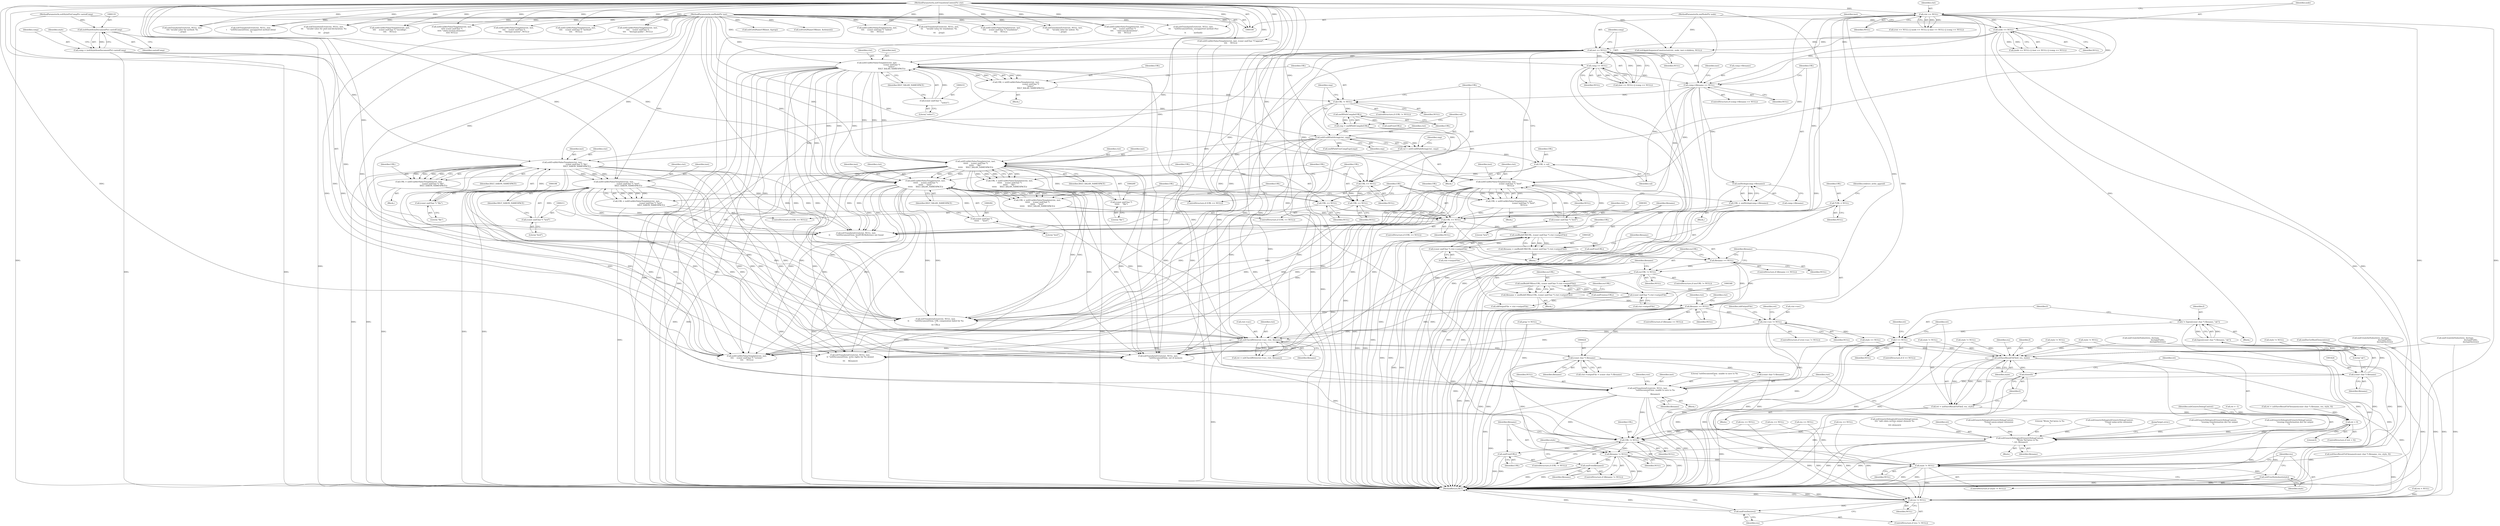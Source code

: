 digraph "0_Chrome_96dbafe288dbe2f0cc45fa3c39daf6d0c37acbab_38@API" {
"1001420" [label="(Call,f = fopen((const char *) filename, \"ab\"))"];
"1001422" [label="(Call,fopen((const char *) filename, \"ab\"))"];
"1001423" [label="(Call,(const char *) filename)"];
"1000423" [label="(Call,(const char *) filename)"];
"1000355" [label="(Call,filename == NULL)"];
"1000333" [label="(Call,filename == NULL)"];
"1000323" [label="(Call,filename = xmlBuildURI(URL, (const xmlChar *) ctxt->outputFile))"];
"1000325" [label="(Call,xmlBuildURI(URL, (const xmlChar *) ctxt->outputFile))"];
"1000313" [label="(Call,URL == NULL)"];
"1000295" [label="(Call,URL = xsltEvalAttrValueTemplate(ctxt, inst,\n                                                 (const xmlChar *) \"href\",\n                                                 NULL))"];
"1000297" [label="(Call,xsltEvalAttrValueTemplate(ctxt, inst,\n                                                 (const xmlChar *) \"href\",\n                                                 NULL))"];
"1000158" [label="(Call,ctxt == NULL)"];
"1000110" [label="(MethodParameterIn,xsltTransformContextPtr ctxt)"];
"1000166" [label="(Call,inst == NULL)"];
"1000112" [label="(MethodParameterIn,xmlNodePtr inst)"];
"1000162" [label="(Call,node == NULL)"];
"1000111" [label="(MethodParameterIn,xmlNodePtr node)"];
"1000300" [label="(Call,(const xmlChar *) \"href\")"];
"1000174" [label="(Call,comp->filename == NULL)"];
"1000169" [label="(Call,comp == NULL)"];
"1000116" [label="(Call,comp = (xsltStyleItemDocumentPtr) castedComp)"];
"1000118" [label="(Call,(xsltStyleItemDocumentPtr) castedComp)"];
"1000113" [label="(MethodParameterIn,xsltStylePreCompPtr castedComp)"];
"1000205" [label="(Call,URL = xsltEvalAttrValueTemplate(ctxt, inst,\n                                                 (const xmlChar *) \"href\",\n                                                 XSLT_SAXON_NAMESPACE))"];
"1000207" [label="(Call,xsltEvalAttrValueTemplate(ctxt, inst,\n                                                 (const xmlChar *) \"href\",\n                                                 XSLT_SAXON_NAMESPACE))"];
"1000194" [label="(Call,xsltEvalAttrValueTemplate(ctxt, inst,\n                                                 (const xmlChar *) \"file\",\n                                                 XSLT_SAXON_NAMESPACE))"];
"1000197" [label="(Call,(const xmlChar *) \"file\")"];
"1000210" [label="(Call,(const xmlChar *) \"href\")"];
"1000306" [label="(Call,URL = xmlStrdup(comp->filename))"];
"1000308" [label="(Call,xmlStrdup(comp->filename))"];
"1000202" [label="(Call,URL == NULL)"];
"1000192" [label="(Call,URL = xsltEvalAttrValueTemplate(ctxt, inst,\n                                                 (const xmlChar *) \"file\",\n                                                 XSLT_SAXON_NAMESPACE))"];
"1000273" [label="(Call,URL == NULL)"];
"1000263" [label="(Call,URL = xsltEvalAttrValueTemplate(ctxt, inst,\n\t\t\t\t\t\t     (const xmlChar *)\n\t\t\t\t\t\t     \"file\",\n\t\t\t\t\t\t     XSLT_XALAN_NAMESPACE))"];
"1000265" [label="(Call,xsltEvalAttrValueTemplate(ctxt, inst,\n\t\t\t\t\t\t     (const xmlChar *)\n\t\t\t\t\t\t     \"file\",\n\t\t\t\t\t\t     XSLT_XALAN_NAMESPACE))"];
"1000229" [label="(Call,xsltEvalAttrValueTemplate(ctxt, inst,\n                                                 (const xmlChar *)\n                                                 \"select\",\n                                                 XSLT_XALAN_NAMESPACE))"];
"1000232" [label="(Call,(const xmlChar *)\n                                                 \"select\")"];
"1000249" [label="(Call,xsltEvalXPathString(ctxt, cmp))"];
"1000243" [label="(Call,cmp = xmlXPathCompile(URL))"];
"1000245" [label="(Call,xmlXPathCompile(URL))"];
"1000237" [label="(Call,URL != NULL)"];
"1000227" [label="(Call,URL = xsltEvalAttrValueTemplate(ctxt, inst,\n                                                 (const xmlChar *)\n                                                 \"select\",\n                                                 XSLT_XALAN_NAMESPACE))"];
"1000268" [label="(Call,(const xmlChar *)\n\t\t\t\t\t\t     \"file\")"];
"1000260" [label="(Call,URL == NULL)"];
"1000256" [label="(Call,URL = val)"];
"1000247" [label="(Call,val = xsltEvalXPathString(ctxt, cmp))"];
"1000276" [label="(Call,URL = xsltEvalAttrValueTemplate(ctxt, inst,\n\t\t\t\t\t\t     (const xmlChar *)\n\t\t\t\t\t\t     \"href\",\n\t\t\t\t\t\t     XSLT_XALAN_NAMESPACE))"];
"1000278" [label="(Call,xsltEvalAttrValueTemplate(ctxt, inst,\n\t\t\t\t\t\t     (const xmlChar *)\n\t\t\t\t\t\t     \"href\",\n\t\t\t\t\t\t     XSLT_XALAN_NAMESPACE))"];
"1000281" [label="(Call,(const xmlChar *)\n\t\t\t\t\t\t     \"href\")"];
"1000144" [label="(Call,*URL = NULL)"];
"1000327" [label="(Call,(const xmlChar *) ctxt->outputFile)"];
"1000343" [label="(Call,filename = xmlBuildURI(escURL, (const xmlChar *) ctxt->outputFile))"];
"1000345" [label="(Call,xmlBuildURI(escURL, (const xmlChar *) ctxt->outputFile))"];
"1000339" [label="(Call,escURL != NULL)"];
"1000347" [label="(Call,(const xmlChar *) ctxt->outputFile)"];
"1000377" [label="(Call,xsltCheckWrite(ctxt->sec, ctxt, filename))"];
"1000369" [label="(Call,ctxt->sec != NULL)"];
"1001428" [label="(Call,f == NULL)"];
"1001440" [label="(Call,xsltSaveResultToFile(f, res, style))"];
"1001438" [label="(Call,ret = xsltSaveResultToFile(f, res, style))"];
"1001458" [label="(Call,ret < 0)"];
"1001475" [label="(Call,xsltGenericDebug(xsltGenericDebugContext,\n                         \"Wrote %d bytes to %s\n\", ret, filename))"];
"1001508" [label="(Call,filename != NULL)"];
"1001511" [label="(Call,xmlFree(filename))"];
"1001514" [label="(Call,style != NULL)"];
"1001517" [label="(Call,xsltFreeStylesheet(style))"];
"1001520" [label="(Call,res != NULL)"];
"1001523" [label="(Call,xmlFreeDoc(res))"];
"1001444" [label="(Call,fclose(f))"];
"1001462" [label="(Call,xsltTransformError(ctxt, NULL, inst,\n                         \"xsltDocumentElem: unable to save to %s\n\",\n                         filename))"];
"1001502" [label="(Call,URL != NULL)"];
"1001505" [label="(Call,xmlFree(URL))"];
"1001510" [label="(Identifier,NULL)"];
"1000305" [label="(Block,)"];
"1000342" [label="(Block,)"];
"1001101" [label="(Call,xsltGenericDebug(xsltGenericDebugContext,\n                     \"reusing transformation dict for output\n\"))"];
"1000333" [label="(Call,filename == NULL)"];
"1000111" [label="(MethodParameterIn,xmlNodePtr node)"];
"1000230" [label="(Identifier,ctxt)"];
"1001051" [label="(Call,res == NULL)"];
"1000235" [label="(Identifier,XSLT_XALAN_NAMESPACE)"];
"1000114" [label="(Block,)"];
"1001423" [label="(Call,(const char *) filename)"];
"1000236" [label="(ControlStructure,if (URL != NULL))"];
"1000295" [label="(Call,URL = xsltEvalAttrValueTemplate(ctxt, inst,\n                                                 (const xmlChar *) \"href\",\n                                                 NULL))"];
"1000594" [label="(Call,xsltTransformError(ctxt, NULL, inst,\n\t\t\t\t \"invalid value for method: %s\n\", prop))"];
"1000308" [label="(Call,xmlStrdup(comp->filename))"];
"1001515" [label="(Identifier,style)"];
"1000247" [label="(Call,val = xsltEvalXPathString(ctxt, cmp))"];
"1000360" [label="(Identifier,ctxt)"];
"1000116" [label="(Call,comp = (xsltStyleItemDocumentPtr) castedComp)"];
"1000375" [label="(Call,ret = xsltCheckWrite(ctxt->sec, ctxt, filename))"];
"1000326" [label="(Identifier,URL)"];
"1000400" [label="(Identifier,oldOutputFile)"];
"1000171" [label="(Identifier,NULL)"];
"1000154" [label="(Identifier,redirect_write_append)"];
"1000376" [label="(Identifier,ret)"];
"1001459" [label="(Identifier,ret)"];
"1001035" [label="(Call,xsltTransformError(ctxt, NULL, inst,\n\t     \"xsltDocumentElem: unsupported method xhtml\n\"))"];
"1000354" [label="(ControlStructure,if (filename == NULL))"];
"1000234" [label="(Literal,\"select\")"];
"1001476" [label="(Identifier,xsltGenericDebugContext)"];
"1000240" [label="(Block,)"];
"1001442" [label="(Identifier,res)"];
"1001437" [label="(Block,)"];
"1000834" [label="(Call,xsltTransformError(ctxt, NULL, inst,\n\t\t\t     \"invalid value for omit-xml-declaration: %s\n\",\n\t\t\t     prop))"];
"1000265" [label="(Call,xsltEvalAttrValueTemplate(ctxt, inst,\n\t\t\t\t\t\t     (const xmlChar *)\n\t\t\t\t\t\t     \"file\",\n\t\t\t\t\t\t     XSLT_XALAN_NAMESPACE))"];
"1001470" [label="(Identifier,ctxt)"];
"1000318" [label="(Identifier,ctxt)"];
"1001508" [label="(Call,filename != NULL)"];
"1000203" [label="(Identifier,URL)"];
"1000471" [label="(Call,xsltEvalAttrValueTemplate(ctxt, inst,\n\t\t\t\t     (const xmlChar *) \"encoding\",\n\t\t\t\t     NULL))"];
"1000268" [label="(Call,(const xmlChar *)\n\t\t\t\t\t\t     \"file\")"];
"1000232" [label="(Call,(const xmlChar *)\n                                                 \"select\")"];
"1000250" [label="(Identifier,ctxt)"];
"1001430" [label="(Identifier,NULL)"];
"1001513" [label="(ControlStructure,if (style != NULL))"];
"1001428" [label="(Call,f == NULL)"];
"1000193" [label="(Identifier,URL)"];
"1000281" [label="(Call,(const xmlChar *)\n\t\t\t\t\t\t     \"href\")"];
"1000145" [label="(Identifier,URL)"];
"1000277" [label="(Identifier,URL)"];
"1000266" [label="(Identifier,ctxt)"];
"1000228" [label="(Identifier,URL)"];
"1000852" [label="(Call,xsltEvalAttrValueTemplate(ctxt, inst,\n\t\t\t\t\t (const xmlChar *)\n\t\t\t\t\t \"cdata-section-elements\",\n\t\t\t\t\t NULL))"];
"1000359" [label="(Call,xsltTransformError(ctxt, NULL, inst,\n\t\t         \"xsltDocumentElem: URL computation failed for %s\n\",\n\t\t\t URL))"];
"1000258" [label="(Identifier,val)"];
"1000623" [label="(Call,xsltEvalAttrValueTemplate(ctxt, inst,\n\t\t\t\t     (const xmlChar *)\n\t\t\t\t     \"doctype-system\", NULL))"];
"1000378" [label="(Call,ctxt->sec)"];
"1001511" [label="(Call,xmlFree(filename))"];
"1001467" [label="(Identifier,filename)"];
"1000727" [label="(Call,style != NULL)"];
"1001418" [label="(Block,)"];
"1000344" [label="(Identifier,filename)"];
"1000345" [label="(Call,xmlBuildURI(escURL, (const xmlChar *) ctxt->outputFile))"];
"1000118" [label="(Call,(xsltStyleItemDocumentPtr) castedComp)"];
"1000199" [label="(Literal,\"file\")"];
"1001439" [label="(Identifier,ret)"];
"1000357" [label="(Identifier,NULL)"];
"1000113" [label="(MethodParameterIn,xsltStylePreCompPtr castedComp)"];
"1000329" [label="(Call,ctxt->outputFile)"];
"1001520" [label="(Call,res != NULL)"];
"1000135" [label="(Call,res = NULL)"];
"1000229" [label="(Call,xsltEvalAttrValueTemplate(ctxt, inst,\n                                                 (const xmlChar *)\n                                                 \"select\",\n                                                 XSLT_XALAN_NAMESPACE))"];
"1000272" [label="(ControlStructure,if (URL == NULL))"];
"1001441" [label="(Identifier,f)"];
"1000110" [label="(MethodParameterIn,xsltTransformContextPtr ctxt)"];
"1000208" [label="(Identifier,ctxt)"];
"1001450" [label="(Call,xsltSaveResultToFilename((const char *) filename, res, style, 0))"];
"1000278" [label="(Call,xsltEvalAttrValueTemplate(ctxt, inst,\n\t\t\t\t\t\t     (const xmlChar *)\n\t\t\t\t\t\t     \"href\",\n\t\t\t\t\t\t     XSLT_XALAN_NAMESPACE))"];
"1000335" [label="(Identifier,NULL)"];
"1000262" [label="(Identifier,NULL)"];
"1001519" [label="(ControlStructure,if (res != NULL))"];
"1000183" [label="(Identifier,inst)"];
"1000112" [label="(MethodParameterIn,xmlNodePtr inst)"];
"1001344" [label="(Call,xmlCreateIntSubset(res, doctype,\n                                               doctypePublic,\n                                               doctypeSystem))"];
"1000249" [label="(Call,xsltEvalXPathString(ctxt, cmp))"];
"1000303" [label="(Identifier,NULL)"];
"1000299" [label="(Identifier,inst)"];
"1000271" [label="(Identifier,XSLT_XALAN_NAMESPACE)"];
"1001448" [label="(Call,ret = xsltSaveResultToFilename((const char *) filename, res, style, 0))"];
"1000192" [label="(Call,URL = xsltEvalAttrValueTemplate(ctxt, inst,\n                                                 (const xmlChar *) \"file\",\n                                                 XSLT_SAXON_NAMESPACE))"];
"1000314" [label="(Identifier,URL)"];
"1000388" [label="(Call,xsltTransformError(ctxt, NULL, inst,\n\t\t \"xsltDocumentElem: write rights for %s denied\n\",\n\t\t\t     filename))"];
"1000165" [label="(Call,(inst == NULL) || (comp == NULL))"];
"1000500" [label="(Call,xsltEvalAttrValueTemplate(ctxt, inst,\n\t\t\t\t     (const xmlChar *) \"method\",\n\t\t\t\t     NULL))"];
"1001422" [label="(Call,fopen((const char *) filename, \"ab\"))"];
"1000166" [label="(Call,inst == NULL)"];
"1000347" [label="(Call,(const xmlChar *) ctxt->outputFile)"];
"1000317" [label="(Call,xsltTransformError(ctxt, NULL, inst,\n\t\t         \"xsltDocumentElem: href/URI-Reference not found\n\"))"];
"1001524" [label="(Identifier,res)"];
"1001440" [label="(Call,xsltSaveResultToFile(f, res, style))"];
"1000930" [label="(Call,xsltGenericDebug(xsltGenericDebugContext,\n\t\t\t\t \"add cdata section output element %s\n\",\n\t\t\t\t element))"];
"1001509" [label="(Identifier,filename)"];
"1000315" [label="(Identifier,NULL)"];
"1001478" [label="(Identifier,ret)"];
"1000173" [label="(ControlStructure,if (comp->filename == NULL))"];
"1000324" [label="(Identifier,filename)"];
"1000280" [label="(Identifier,inst)"];
"1000296" [label="(Identifier,URL)"];
"1000270" [label="(Literal,\"file\")"];
"1000343" [label="(Call,filename = xmlBuildURI(escURL, (const xmlChar *) ctxt->outputFile))"];
"1000332" [label="(ControlStructure,if (filename == NULL))"];
"1001501" [label="(ControlStructure,if (URL != NULL))"];
"1000338" [label="(ControlStructure,if (escURL != NULL))"];
"1000158" [label="(Call,ctxt == NULL)"];
"1000425" [label="(Identifier,filename)"];
"1000264" [label="(Identifier,URL)"];
"1000273" [label="(Call,URL == NULL)"];
"1000161" [label="(Call,(node == NULL) || (inst == NULL) || (comp == NULL))"];
"1000346" [label="(Identifier,escURL)"];
"1000231" [label="(Identifier,inst)"];
"1000368" [label="(ControlStructure,if (ctxt->sec != NULL))"];
"1001458" [label="(Call,ret < 0)"];
"1000381" [label="(Identifier,ctxt)"];
"1001505" [label="(Call,xmlFree(URL))"];
"1000652" [label="(Call,xsltEvalAttrValueTemplate(ctxt, inst,\n\t\t\t\t     (const xmlChar *)\n\t\t\t\t     \"doctype-public\", NULL))"];
"1000309" [label="(Call,comp->filename)"];
"1000323" [label="(Call,filename = xmlBuildURI(URL, (const xmlChar *) ctxt->outputFile))"];
"1000194" [label="(Call,xsltEvalAttrValueTemplate(ctxt, inst,\n                                                 (const xmlChar *) \"file\",\n                                                 XSLT_SAXON_NAMESPACE))"];
"1001451" [label="(Call,(const char *) filename)"];
"1000205" [label="(Call,URL = xsltEvalAttrValueTemplate(ctxt, inst,\n                                                 (const xmlChar *) \"href\",\n                                                 XSLT_SAXON_NAMESPACE))"];
"1000206" [label="(Identifier,URL)"];
"1000353" [label="(Identifier,escURL)"];
"1000284" [label="(Identifier,XSLT_XALAN_NAMESPACE)"];
"1000174" [label="(Call,comp->filename == NULL)"];
"1000175" [label="(Call,comp->filename)"];
"1000196" [label="(Identifier,inst)"];
"1000202" [label="(Call,URL == NULL)"];
"1001506" [label="(Identifier,URL)"];
"1001475" [label="(Call,xsltGenericDebug(xsltGenericDebugContext,\n                         \"Wrote %d bytes to %s\n\", ret, filename))"];
"1000784" [label="(Call,style != NULL)"];
"1000370" [label="(Call,ctxt->sec)"];
"1000340" [label="(Identifier,escURL)"];
"1000168" [label="(Identifier,NULL)"];
"1001172" [label="(Call,xsltApplySequenceConstructor(ctxt, node, inst->children, NULL))"];
"1001368" [label="(Call,xmlCreateIntSubset(res, doctype,\n                                                    doctypePublic,\n                                                    doctypeSystem))"];
"1000188" [label="(Block,)"];
"1000259" [label="(ControlStructure,if (URL == NULL))"];
"1000159" [label="(Identifier,ctxt)"];
"1000419" [label="(Call,ctxt->outputFile = (const char *) filename)"];
"1001432" [label="(Call,ret = -1)"];
"1000189" [label="(Call,xsltGenericDebug(xsltGenericDebugContext,\n                             \"Found saxon:output extension\n\"))"];
"1000302" [label="(Literal,\"href\")"];
"1000162" [label="(Call,node == NULL)"];
"1001518" [label="(Identifier,style)"];
"1000283" [label="(Literal,\"href\")"];
"1000297" [label="(Call,xsltEvalAttrValueTemplate(ctxt, inst,\n                                                 (const xmlChar *) \"href\",\n                                                 NULL))"];
"1001462" [label="(Call,xsltTransformError(ctxt, NULL, inst,\n                         \"xsltDocumentElem: unable to save to %s\n\",\n                         filename))"];
"1000841" [label="(Call,style != NULL)"];
"1000294" [label="(Block,)"];
"1000267" [label="(Identifier,inst)"];
"1001477" [label="(Literal,\"Wrote %d bytes to %s\n\")"];
"1000245" [label="(Call,xmlXPathCompile(URL))"];
"1000254" [label="(Call,xmlFree(URL))"];
"1001383" [label="(Call,prop != NULL)"];
"1000738" [label="(Call,xsltEvalAttrValueTemplate(ctxt, inst,\n\t\t\t\t     (const xmlChar *) \"indent\",\n\t\t\t\t     NULL))"];
"1000276" [label="(Call,URL = xsltEvalAttrValueTemplate(ctxt, inst,\n\t\t\t\t\t\t     (const xmlChar *)\n\t\t\t\t\t\t     \"href\",\n\t\t\t\t\t\t     XSLT_XALAN_NAMESPACE))"];
"1000237" [label="(Call,URL != NULL)"];
"1000545" [label="(Call,xsltGetQNameURI(inst, &prop))"];
"1001504" [label="(Identifier,NULL)"];
"1000279" [label="(Identifier,ctxt)"];
"1000146" [label="(Identifier,NULL)"];
"1000327" [label="(Call,(const xmlChar *) ctxt->outputFile)"];
"1001106" [label="(Call,xsltTransformError(ctxt, NULL, inst,\n\t\t\t     \"xsltDocumentElem: unsupported method (%s)\n\",\n\t\t             method))"];
"1001443" [label="(Identifier,style)"];
"1000169" [label="(Call,comp == NULL)"];
"1001523" [label="(Call,xmlFreeDoc(res))"];
"1000341" [label="(Identifier,NULL)"];
"1000207" [label="(Call,xsltEvalAttrValueTemplate(ctxt, inst,\n                                                 (const xmlChar *) \"href\",\n                                                 XSLT_SAXON_NAMESPACE))"];
"1001086" [label="(Call,res == NULL)"];
"1000210" [label="(Call,(const xmlChar *) \"href\")"];
"1000120" [label="(Identifier,castedComp)"];
"1001465" [label="(Identifier,inst)"];
"1000256" [label="(Call,URL = val)"];
"1001525" [label="(MethodReturn,RET)"];
"1000377" [label="(Call,xsltCheckWrite(ctxt->sec, ctxt, filename))"];
"1000160" [label="(Identifier,NULL)"];
"1000325" [label="(Call,xmlBuildURI(URL, (const xmlChar *) ctxt->outputFile))"];
"1000157" [label="(Call,(ctxt == NULL) || (node == NULL) || (inst == NULL) || (comp == NULL))"];
"1000224" [label="(Call,xsltGenericDebug(xsltGenericDebugContext,\n                             \"Found xalan:write extension\n\"))"];
"1001516" [label="(Identifier,NULL)"];
"1000246" [label="(Identifier,URL)"];
"1000239" [label="(Identifier,NULL)"];
"1000275" [label="(Identifier,NULL)"];
"1000382" [label="(Identifier,filename)"];
"1000195" [label="(Identifier,ctxt)"];
"1000238" [label="(Identifier,URL)"];
"1001438" [label="(Call,ret = xsltSaveResultToFile(f, res, style))"];
"1000936" [label="(Call,xsltGetQNameURI(inst, &element))"];
"1001507" [label="(ControlStructure,if (filename != NULL))"];
"1000356" [label="(Identifier,filename)"];
"1001480" [label="(JumpTarget,error:)"];
"1001457" [label="(ControlStructure,if (ret < 0))"];
"1000227" [label="(Call,URL = xsltEvalAttrValueTemplate(ctxt, inst,\n                                                 (const xmlChar *)\n                                                 \"select\",\n                                                 XSLT_XALAN_NAMESPACE))"];
"1000167" [label="(Identifier,inst)"];
"1001461" [label="(Block,)"];
"1000178" [label="(Identifier,NULL)"];
"1000243" [label="(Call,cmp = xmlXPathCompile(URL))"];
"1000253" [label="(Identifier,cmp)"];
"1001315" [label="(Call,xmlCreateIntSubset(res, doctype,\n                                                        doctypePublic,\n                                                        doctypeSystem))"];
"1000209" [label="(Identifier,inst)"];
"1000394" [label="(Call,xmlFree(URL))"];
"1001429" [label="(Identifier,f)"];
"1000373" [label="(Identifier,NULL)"];
"1001517" [label="(Call,xsltFreeStylesheet(style))"];
"1000352" [label="(Call,xmlFree(escURL))"];
"1000204" [label="(Identifier,NULL)"];
"1001466" [label="(Literal,\"xsltDocumentElem: unable to save to %s\n\")"];
"1001012" [label="(Call,res == NULL)"];
"1001421" [label="(Identifier,f)"];
"1000349" [label="(Call,ctxt->outputFile)"];
"1000720" [label="(Call,xsltTransformError(ctxt, NULL, inst,\n\t\t\t     \"invalid value for standalone: %s\n\",\n\t\t\t     prop))"];
"1000334" [label="(Identifier,filename)"];
"1001445" [label="(Identifier,f)"];
"1000263" [label="(Call,URL = xsltEvalAttrValueTemplate(ctxt, inst,\n\t\t\t\t\t\t     (const xmlChar *)\n\t\t\t\t\t\t     \"file\",\n\t\t\t\t\t\t     XSLT_XALAN_NAMESPACE))"];
"1000261" [label="(Identifier,URL)"];
"1000257" [label="(Identifier,URL)"];
"1001503" [label="(Identifier,URL)"];
"1001127" [label="(Call,res == NULL)"];
"1001460" [label="(Literal,0)"];
"1000163" [label="(Identifier,node)"];
"1000244" [label="(Identifier,cmp)"];
"1000369" [label="(Call,ctxt->sec != NULL)"];
"1000312" [label="(ControlStructure,if (URL == NULL))"];
"1000117" [label="(Identifier,comp)"];
"1000213" [label="(Identifier,XSLT_SAXON_NAMESPACE)"];
"1001522" [label="(Identifier,NULL)"];
"1000212" [label="(Literal,\"href\")"];
"1001425" [label="(Identifier,filename)"];
"1000313" [label="(Call,URL == NULL)"];
"1000339" [label="(Call,escURL != NULL)"];
"1000298" [label="(Identifier,ctxt)"];
"1000681" [label="(Call,xsltEvalAttrValueTemplate(ctxt, inst,\n\t\t\t\t     (const xmlChar *) \"standalone\",\n\t\t\t\t     NULL))"];
"1000252" [label="(Call,xmlXPathFreeCompExpr(cmp))"];
"1000399" [label="(Call,oldOutputFile = ctxt->outputFile)"];
"1000601" [label="(Call,style != NULL)"];
"1001512" [label="(Identifier,filename)"];
"1001502" [label="(Call,URL != NULL)"];
"1000144" [label="(Call,*URL = NULL)"];
"1000371" [label="(Identifier,ctxt)"];
"1000434" [label="(Call,xsltTransformError(ctxt, NULL, inst,\n                         \"xsltDocumentElem: out of memory\n\"))"];
"1001142" [label="(Call,xsltGenericDebug(xsltGenericDebugContext,\n                     \"reusing transformation dict for output\n\"))"];
"1000201" [label="(ControlStructure,if (URL == NULL))"];
"1000442" [label="(Call,xsltEvalAttrValueTemplate(ctxt, inst,\n\t\t\t\t     (const xmlChar *) \"version\",\n\t\t\t\t     NULL))"];
"1000300" [label="(Call,(const xmlChar *) \"href\")"];
"1000260" [label="(Call,URL == NULL)"];
"1001463" [label="(Identifier,ctxt)"];
"1001474" [label="(Block,)"];
"1000223" [label="(Block,)"];
"1000164" [label="(Identifier,NULL)"];
"1000430" [label="(Call,style == NULL)"];
"1000170" [label="(Identifier,comp)"];
"1000555" [label="(Call,style != NULL)"];
"1000777" [label="(Call,xsltTransformError(ctxt, NULL, inst,\n\t\t\t     \"invalid value for indent: %s\n\", prop))"];
"1001181" [label="(Call,xmlDocGetRootElement(res))"];
"1001521" [label="(Identifier,res)"];
"1000274" [label="(Identifier,URL)"];
"1000795" [label="(Call,xsltEvalAttrValueTemplate(ctxt, inst,\n\t\t\t\t     (const xmlChar *)\n\t\t\t\t     \"omit-xml-declaration\",\n\t\t\t\t     NULL))"];
"1000306" [label="(Call,URL = xmlStrdup(comp->filename))"];
"1001464" [label="(Identifier,NULL)"];
"1001433" [label="(Identifier,ret)"];
"1000355" [label="(Call,filename == NULL)"];
"1000423" [label="(Call,(const char *) filename)"];
"1000307" [label="(Identifier,URL)"];
"1000123" [label="(Identifier,style)"];
"1000200" [label="(Identifier,XSLT_SAXON_NAMESPACE)"];
"1000197" [label="(Call,(const xmlChar *) \"file\")"];
"1000251" [label="(Identifier,cmp)"];
"1001479" [label="(Identifier,filename)"];
"1001427" [label="(ControlStructure,if (f == NULL))"];
"1001426" [label="(Literal,\"ab\")"];
"1000248" [label="(Identifier,val)"];
"1001375" [label="(Call,xsltEvalAttrValueTemplate(ctxt, inst, (const xmlChar *)\"append\",\n\t\t\t\t     NULL))"];
"1001514" [label="(Call,style != NULL)"];
"1001444" [label="(Call,fclose(f))"];
"1001420" [label="(Call,f = fopen((const char *) filename, \"ab\"))"];
"1001420" -> "1001418"  [label="AST: "];
"1001420" -> "1001422"  [label="CFG: "];
"1001421" -> "1001420"  [label="AST: "];
"1001422" -> "1001420"  [label="AST: "];
"1001429" -> "1001420"  [label="CFG: "];
"1001420" -> "1001525"  [label="DDG: "];
"1001422" -> "1001420"  [label="DDG: "];
"1001422" -> "1001420"  [label="DDG: "];
"1001420" -> "1001428"  [label="DDG: "];
"1001422" -> "1001426"  [label="CFG: "];
"1001423" -> "1001422"  [label="AST: "];
"1001426" -> "1001422"  [label="AST: "];
"1001422" -> "1001525"  [label="DDG: "];
"1001423" -> "1001422"  [label="DDG: "];
"1001423" -> "1001425"  [label="CFG: "];
"1001424" -> "1001423"  [label="AST: "];
"1001425" -> "1001423"  [label="AST: "];
"1001426" -> "1001423"  [label="CFG: "];
"1000423" -> "1001423"  [label="DDG: "];
"1001423" -> "1001462"  [label="DDG: "];
"1001423" -> "1001475"  [label="DDG: "];
"1000423" -> "1000419"  [label="AST: "];
"1000423" -> "1000425"  [label="CFG: "];
"1000424" -> "1000423"  [label="AST: "];
"1000425" -> "1000423"  [label="AST: "];
"1000419" -> "1000423"  [label="CFG: "];
"1000423" -> "1001525"  [label="DDG: "];
"1000423" -> "1000419"  [label="DDG: "];
"1000355" -> "1000423"  [label="DDG: "];
"1000377" -> "1000423"  [label="DDG: "];
"1000423" -> "1001451"  [label="DDG: "];
"1000423" -> "1001508"  [label="DDG: "];
"1000355" -> "1000354"  [label="AST: "];
"1000355" -> "1000357"  [label="CFG: "];
"1000356" -> "1000355"  [label="AST: "];
"1000357" -> "1000355"  [label="AST: "];
"1000360" -> "1000355"  [label="CFG: "];
"1000371" -> "1000355"  [label="CFG: "];
"1000355" -> "1001525"  [label="DDG: "];
"1000355" -> "1001525"  [label="DDG: "];
"1000333" -> "1000355"  [label="DDG: "];
"1000333" -> "1000355"  [label="DDG: "];
"1000343" -> "1000355"  [label="DDG: "];
"1000339" -> "1000355"  [label="DDG: "];
"1000355" -> "1000359"  [label="DDG: "];
"1000355" -> "1000369"  [label="DDG: "];
"1000355" -> "1000377"  [label="DDG: "];
"1000333" -> "1000332"  [label="AST: "];
"1000333" -> "1000335"  [label="CFG: "];
"1000334" -> "1000333"  [label="AST: "];
"1000335" -> "1000333"  [label="AST: "];
"1000340" -> "1000333"  [label="CFG: "];
"1000356" -> "1000333"  [label="CFG: "];
"1000323" -> "1000333"  [label="DDG: "];
"1000313" -> "1000333"  [label="DDG: "];
"1000333" -> "1000339"  [label="DDG: "];
"1000323" -> "1000114"  [label="AST: "];
"1000323" -> "1000325"  [label="CFG: "];
"1000324" -> "1000323"  [label="AST: "];
"1000325" -> "1000323"  [label="AST: "];
"1000334" -> "1000323"  [label="CFG: "];
"1000323" -> "1001525"  [label="DDG: "];
"1000325" -> "1000323"  [label="DDG: "];
"1000325" -> "1000323"  [label="DDG: "];
"1000325" -> "1000327"  [label="CFG: "];
"1000326" -> "1000325"  [label="AST: "];
"1000327" -> "1000325"  [label="AST: "];
"1000325" -> "1001525"  [label="DDG: "];
"1000325" -> "1001525"  [label="DDG: "];
"1000313" -> "1000325"  [label="DDG: "];
"1000327" -> "1000325"  [label="DDG: "];
"1000325" -> "1000359"  [label="DDG: "];
"1000325" -> "1000394"  [label="DDG: "];
"1000325" -> "1001502"  [label="DDG: "];
"1000313" -> "1000312"  [label="AST: "];
"1000313" -> "1000315"  [label="CFG: "];
"1000314" -> "1000313"  [label="AST: "];
"1000315" -> "1000313"  [label="AST: "];
"1000318" -> "1000313"  [label="CFG: "];
"1000324" -> "1000313"  [label="CFG: "];
"1000313" -> "1001525"  [label="DDG: "];
"1000313" -> "1001525"  [label="DDG: "];
"1000295" -> "1000313"  [label="DDG: "];
"1000205" -> "1000313"  [label="DDG: "];
"1000306" -> "1000313"  [label="DDG: "];
"1000202" -> "1000313"  [label="DDG: "];
"1000202" -> "1000313"  [label="DDG: "];
"1000273" -> "1000313"  [label="DDG: "];
"1000273" -> "1000313"  [label="DDG: "];
"1000276" -> "1000313"  [label="DDG: "];
"1000144" -> "1000313"  [label="DDG: "];
"1000174" -> "1000313"  [label="DDG: "];
"1000297" -> "1000313"  [label="DDG: "];
"1000313" -> "1000317"  [label="DDG: "];
"1000295" -> "1000294"  [label="AST: "];
"1000295" -> "1000297"  [label="CFG: "];
"1000296" -> "1000295"  [label="AST: "];
"1000297" -> "1000295"  [label="AST: "];
"1000314" -> "1000295"  [label="CFG: "];
"1000295" -> "1001525"  [label="DDG: "];
"1000297" -> "1000295"  [label="DDG: "];
"1000297" -> "1000295"  [label="DDG: "];
"1000297" -> "1000295"  [label="DDG: "];
"1000297" -> "1000295"  [label="DDG: "];
"1000297" -> "1000303"  [label="CFG: "];
"1000298" -> "1000297"  [label="AST: "];
"1000299" -> "1000297"  [label="AST: "];
"1000300" -> "1000297"  [label="AST: "];
"1000303" -> "1000297"  [label="AST: "];
"1000297" -> "1001525"  [label="DDG: "];
"1000158" -> "1000297"  [label="DDG: "];
"1000110" -> "1000297"  [label="DDG: "];
"1000166" -> "1000297"  [label="DDG: "];
"1000112" -> "1000297"  [label="DDG: "];
"1000300" -> "1000297"  [label="DDG: "];
"1000174" -> "1000297"  [label="DDG: "];
"1000297" -> "1000317"  [label="DDG: "];
"1000297" -> "1000317"  [label="DDG: "];
"1000297" -> "1000359"  [label="DDG: "];
"1000297" -> "1000359"  [label="DDG: "];
"1000297" -> "1000377"  [label="DDG: "];
"1000297" -> "1000388"  [label="DDG: "];
"1000297" -> "1000434"  [label="DDG: "];
"1000297" -> "1000434"  [label="DDG: "];
"1000297" -> "1000442"  [label="DDG: "];
"1000297" -> "1000442"  [label="DDG: "];
"1000158" -> "1000157"  [label="AST: "];
"1000158" -> "1000160"  [label="CFG: "];
"1000159" -> "1000158"  [label="AST: "];
"1000160" -> "1000158"  [label="AST: "];
"1000163" -> "1000158"  [label="CFG: "];
"1000157" -> "1000158"  [label="CFG: "];
"1000158" -> "1001525"  [label="DDG: "];
"1000158" -> "1001525"  [label="DDG: "];
"1000158" -> "1000157"  [label="DDG: "];
"1000158" -> "1000157"  [label="DDG: "];
"1000110" -> "1000158"  [label="DDG: "];
"1000158" -> "1000162"  [label="DDG: "];
"1000158" -> "1000174"  [label="DDG: "];
"1000158" -> "1000194"  [label="DDG: "];
"1000158" -> "1000229"  [label="DDG: "];
"1000158" -> "1000317"  [label="DDG: "];
"1000158" -> "1000359"  [label="DDG: "];
"1000158" -> "1000377"  [label="DDG: "];
"1000158" -> "1000434"  [label="DDG: "];
"1000158" -> "1000442"  [label="DDG: "];
"1000110" -> "1000109"  [label="AST: "];
"1000110" -> "1001525"  [label="DDG: "];
"1000110" -> "1000194"  [label="DDG: "];
"1000110" -> "1000207"  [label="DDG: "];
"1000110" -> "1000229"  [label="DDG: "];
"1000110" -> "1000249"  [label="DDG: "];
"1000110" -> "1000265"  [label="DDG: "];
"1000110" -> "1000278"  [label="DDG: "];
"1000110" -> "1000317"  [label="DDG: "];
"1000110" -> "1000359"  [label="DDG: "];
"1000110" -> "1000377"  [label="DDG: "];
"1000110" -> "1000388"  [label="DDG: "];
"1000110" -> "1000434"  [label="DDG: "];
"1000110" -> "1000442"  [label="DDG: "];
"1000110" -> "1000471"  [label="DDG: "];
"1000110" -> "1000500"  [label="DDG: "];
"1000110" -> "1000594"  [label="DDG: "];
"1000110" -> "1000623"  [label="DDG: "];
"1000110" -> "1000652"  [label="DDG: "];
"1000110" -> "1000681"  [label="DDG: "];
"1000110" -> "1000720"  [label="DDG: "];
"1000110" -> "1000738"  [label="DDG: "];
"1000110" -> "1000777"  [label="DDG: "];
"1000110" -> "1000795"  [label="DDG: "];
"1000110" -> "1000834"  [label="DDG: "];
"1000110" -> "1000852"  [label="DDG: "];
"1000110" -> "1001035"  [label="DDG: "];
"1000110" -> "1001106"  [label="DDG: "];
"1000110" -> "1001172"  [label="DDG: "];
"1000110" -> "1001375"  [label="DDG: "];
"1000110" -> "1001462"  [label="DDG: "];
"1000166" -> "1000165"  [label="AST: "];
"1000166" -> "1000168"  [label="CFG: "];
"1000167" -> "1000166"  [label="AST: "];
"1000168" -> "1000166"  [label="AST: "];
"1000170" -> "1000166"  [label="CFG: "];
"1000165" -> "1000166"  [label="CFG: "];
"1000166" -> "1001525"  [label="DDG: "];
"1000166" -> "1001525"  [label="DDG: "];
"1000166" -> "1000165"  [label="DDG: "];
"1000166" -> "1000165"  [label="DDG: "];
"1000112" -> "1000166"  [label="DDG: "];
"1000162" -> "1000166"  [label="DDG: "];
"1000166" -> "1000169"  [label="DDG: "];
"1000166" -> "1000174"  [label="DDG: "];
"1000166" -> "1000194"  [label="DDG: "];
"1000166" -> "1000229"  [label="DDG: "];
"1000166" -> "1000317"  [label="DDG: "];
"1000166" -> "1000359"  [label="DDG: "];
"1000166" -> "1000388"  [label="DDG: "];
"1000166" -> "1000434"  [label="DDG: "];
"1000166" -> "1000442"  [label="DDG: "];
"1000112" -> "1000109"  [label="AST: "];
"1000112" -> "1001525"  [label="DDG: "];
"1000112" -> "1000194"  [label="DDG: "];
"1000112" -> "1000207"  [label="DDG: "];
"1000112" -> "1000229"  [label="DDG: "];
"1000112" -> "1000265"  [label="DDG: "];
"1000112" -> "1000278"  [label="DDG: "];
"1000112" -> "1000317"  [label="DDG: "];
"1000112" -> "1000359"  [label="DDG: "];
"1000112" -> "1000388"  [label="DDG: "];
"1000112" -> "1000434"  [label="DDG: "];
"1000112" -> "1000442"  [label="DDG: "];
"1000112" -> "1000471"  [label="DDG: "];
"1000112" -> "1000500"  [label="DDG: "];
"1000112" -> "1000545"  [label="DDG: "];
"1000112" -> "1000594"  [label="DDG: "];
"1000112" -> "1000623"  [label="DDG: "];
"1000112" -> "1000652"  [label="DDG: "];
"1000112" -> "1000681"  [label="DDG: "];
"1000112" -> "1000720"  [label="DDG: "];
"1000112" -> "1000738"  [label="DDG: "];
"1000112" -> "1000777"  [label="DDG: "];
"1000112" -> "1000795"  [label="DDG: "];
"1000112" -> "1000834"  [label="DDG: "];
"1000112" -> "1000852"  [label="DDG: "];
"1000112" -> "1000936"  [label="DDG: "];
"1000112" -> "1001035"  [label="DDG: "];
"1000112" -> "1001106"  [label="DDG: "];
"1000112" -> "1001375"  [label="DDG: "];
"1000112" -> "1001462"  [label="DDG: "];
"1000162" -> "1000161"  [label="AST: "];
"1000162" -> "1000164"  [label="CFG: "];
"1000163" -> "1000162"  [label="AST: "];
"1000164" -> "1000162"  [label="AST: "];
"1000167" -> "1000162"  [label="CFG: "];
"1000161" -> "1000162"  [label="CFG: "];
"1000162" -> "1001525"  [label="DDG: "];
"1000162" -> "1001525"  [label="DDG: "];
"1000162" -> "1000161"  [label="DDG: "];
"1000162" -> "1000161"  [label="DDG: "];
"1000111" -> "1000162"  [label="DDG: "];
"1000162" -> "1000174"  [label="DDG: "];
"1000162" -> "1001172"  [label="DDG: "];
"1000111" -> "1000109"  [label="AST: "];
"1000111" -> "1001525"  [label="DDG: "];
"1000111" -> "1001172"  [label="DDG: "];
"1000300" -> "1000302"  [label="CFG: "];
"1000301" -> "1000300"  [label="AST: "];
"1000302" -> "1000300"  [label="AST: "];
"1000303" -> "1000300"  [label="CFG: "];
"1000174" -> "1000173"  [label="AST: "];
"1000174" -> "1000178"  [label="CFG: "];
"1000175" -> "1000174"  [label="AST: "];
"1000178" -> "1000174"  [label="AST: "];
"1000183" -> "1000174"  [label="CFG: "];
"1000307" -> "1000174"  [label="CFG: "];
"1000174" -> "1001525"  [label="DDG: "];
"1000174" -> "1001525"  [label="DDG: "];
"1000169" -> "1000174"  [label="DDG: "];
"1000174" -> "1000202"  [label="DDG: "];
"1000174" -> "1000237"  [label="DDG: "];
"1000174" -> "1000308"  [label="DDG: "];
"1000169" -> "1000165"  [label="AST: "];
"1000169" -> "1000171"  [label="CFG: "];
"1000170" -> "1000169"  [label="AST: "];
"1000171" -> "1000169"  [label="AST: "];
"1000165" -> "1000169"  [label="CFG: "];
"1000169" -> "1001525"  [label="DDG: "];
"1000169" -> "1001525"  [label="DDG: "];
"1000169" -> "1000165"  [label="DDG: "];
"1000169" -> "1000165"  [label="DDG: "];
"1000116" -> "1000169"  [label="DDG: "];
"1000116" -> "1000114"  [label="AST: "];
"1000116" -> "1000118"  [label="CFG: "];
"1000117" -> "1000116"  [label="AST: "];
"1000118" -> "1000116"  [label="AST: "];
"1000123" -> "1000116"  [label="CFG: "];
"1000116" -> "1001525"  [label="DDG: "];
"1000116" -> "1001525"  [label="DDG: "];
"1000118" -> "1000116"  [label="DDG: "];
"1000118" -> "1000120"  [label="CFG: "];
"1000119" -> "1000118"  [label="AST: "];
"1000120" -> "1000118"  [label="AST: "];
"1000118" -> "1001525"  [label="DDG: "];
"1000113" -> "1000118"  [label="DDG: "];
"1000113" -> "1000109"  [label="AST: "];
"1000113" -> "1001525"  [label="DDG: "];
"1000205" -> "1000201"  [label="AST: "];
"1000205" -> "1000207"  [label="CFG: "];
"1000206" -> "1000205"  [label="AST: "];
"1000207" -> "1000205"  [label="AST: "];
"1000314" -> "1000205"  [label="CFG: "];
"1000205" -> "1001525"  [label="DDG: "];
"1000207" -> "1000205"  [label="DDG: "];
"1000207" -> "1000205"  [label="DDG: "];
"1000207" -> "1000205"  [label="DDG: "];
"1000207" -> "1000205"  [label="DDG: "];
"1000207" -> "1000213"  [label="CFG: "];
"1000208" -> "1000207"  [label="AST: "];
"1000209" -> "1000207"  [label="AST: "];
"1000210" -> "1000207"  [label="AST: "];
"1000213" -> "1000207"  [label="AST: "];
"1000207" -> "1001525"  [label="DDG: "];
"1000207" -> "1001525"  [label="DDG: "];
"1000194" -> "1000207"  [label="DDG: "];
"1000194" -> "1000207"  [label="DDG: "];
"1000194" -> "1000207"  [label="DDG: "];
"1000210" -> "1000207"  [label="DDG: "];
"1000207" -> "1000317"  [label="DDG: "];
"1000207" -> "1000317"  [label="DDG: "];
"1000207" -> "1000359"  [label="DDG: "];
"1000207" -> "1000359"  [label="DDG: "];
"1000207" -> "1000377"  [label="DDG: "];
"1000207" -> "1000388"  [label="DDG: "];
"1000207" -> "1000434"  [label="DDG: "];
"1000207" -> "1000434"  [label="DDG: "];
"1000207" -> "1000442"  [label="DDG: "];
"1000207" -> "1000442"  [label="DDG: "];
"1000194" -> "1000192"  [label="AST: "];
"1000194" -> "1000200"  [label="CFG: "];
"1000195" -> "1000194"  [label="AST: "];
"1000196" -> "1000194"  [label="AST: "];
"1000197" -> "1000194"  [label="AST: "];
"1000200" -> "1000194"  [label="AST: "];
"1000192" -> "1000194"  [label="CFG: "];
"1000194" -> "1001525"  [label="DDG: "];
"1000194" -> "1001525"  [label="DDG: "];
"1000194" -> "1000192"  [label="DDG: "];
"1000194" -> "1000192"  [label="DDG: "];
"1000194" -> "1000192"  [label="DDG: "];
"1000194" -> "1000192"  [label="DDG: "];
"1000197" -> "1000194"  [label="DDG: "];
"1000194" -> "1000317"  [label="DDG: "];
"1000194" -> "1000317"  [label="DDG: "];
"1000194" -> "1000359"  [label="DDG: "];
"1000194" -> "1000359"  [label="DDG: "];
"1000194" -> "1000377"  [label="DDG: "];
"1000194" -> "1000388"  [label="DDG: "];
"1000194" -> "1000434"  [label="DDG: "];
"1000194" -> "1000434"  [label="DDG: "];
"1000194" -> "1000442"  [label="DDG: "];
"1000194" -> "1000442"  [label="DDG: "];
"1000197" -> "1000199"  [label="CFG: "];
"1000198" -> "1000197"  [label="AST: "];
"1000199" -> "1000197"  [label="AST: "];
"1000200" -> "1000197"  [label="CFG: "];
"1000210" -> "1000212"  [label="CFG: "];
"1000211" -> "1000210"  [label="AST: "];
"1000212" -> "1000210"  [label="AST: "];
"1000213" -> "1000210"  [label="CFG: "];
"1000306" -> "1000305"  [label="AST: "];
"1000306" -> "1000308"  [label="CFG: "];
"1000307" -> "1000306"  [label="AST: "];
"1000308" -> "1000306"  [label="AST: "];
"1000314" -> "1000306"  [label="CFG: "];
"1000306" -> "1001525"  [label="DDG: "];
"1000308" -> "1000306"  [label="DDG: "];
"1000308" -> "1000309"  [label="CFG: "];
"1000309" -> "1000308"  [label="AST: "];
"1000308" -> "1001525"  [label="DDG: "];
"1000202" -> "1000201"  [label="AST: "];
"1000202" -> "1000204"  [label="CFG: "];
"1000203" -> "1000202"  [label="AST: "];
"1000204" -> "1000202"  [label="AST: "];
"1000206" -> "1000202"  [label="CFG: "];
"1000314" -> "1000202"  [label="CFG: "];
"1000192" -> "1000202"  [label="DDG: "];
"1000192" -> "1000188"  [label="AST: "];
"1000193" -> "1000192"  [label="AST: "];
"1000203" -> "1000192"  [label="CFG: "];
"1000192" -> "1001525"  [label="DDG: "];
"1000273" -> "1000272"  [label="AST: "];
"1000273" -> "1000275"  [label="CFG: "];
"1000274" -> "1000273"  [label="AST: "];
"1000275" -> "1000273"  [label="AST: "];
"1000277" -> "1000273"  [label="CFG: "];
"1000314" -> "1000273"  [label="CFG: "];
"1000263" -> "1000273"  [label="DDG: "];
"1000260" -> "1000273"  [label="DDG: "];
"1000260" -> "1000273"  [label="DDG: "];
"1000263" -> "1000259"  [label="AST: "];
"1000263" -> "1000265"  [label="CFG: "];
"1000264" -> "1000263"  [label="AST: "];
"1000265" -> "1000263"  [label="AST: "];
"1000274" -> "1000263"  [label="CFG: "];
"1000263" -> "1001525"  [label="DDG: "];
"1000265" -> "1000263"  [label="DDG: "];
"1000265" -> "1000263"  [label="DDG: "];
"1000265" -> "1000263"  [label="DDG: "];
"1000265" -> "1000263"  [label="DDG: "];
"1000265" -> "1000271"  [label="CFG: "];
"1000266" -> "1000265"  [label="AST: "];
"1000267" -> "1000265"  [label="AST: "];
"1000268" -> "1000265"  [label="AST: "];
"1000271" -> "1000265"  [label="AST: "];
"1000265" -> "1001525"  [label="DDG: "];
"1000265" -> "1001525"  [label="DDG: "];
"1000229" -> "1000265"  [label="DDG: "];
"1000229" -> "1000265"  [label="DDG: "];
"1000229" -> "1000265"  [label="DDG: "];
"1000249" -> "1000265"  [label="DDG: "];
"1000268" -> "1000265"  [label="DDG: "];
"1000265" -> "1000278"  [label="DDG: "];
"1000265" -> "1000278"  [label="DDG: "];
"1000265" -> "1000278"  [label="DDG: "];
"1000265" -> "1000317"  [label="DDG: "];
"1000265" -> "1000317"  [label="DDG: "];
"1000265" -> "1000359"  [label="DDG: "];
"1000265" -> "1000359"  [label="DDG: "];
"1000265" -> "1000377"  [label="DDG: "];
"1000265" -> "1000388"  [label="DDG: "];
"1000265" -> "1000434"  [label="DDG: "];
"1000265" -> "1000434"  [label="DDG: "];
"1000265" -> "1000442"  [label="DDG: "];
"1000265" -> "1000442"  [label="DDG: "];
"1000229" -> "1000227"  [label="AST: "];
"1000229" -> "1000235"  [label="CFG: "];
"1000230" -> "1000229"  [label="AST: "];
"1000231" -> "1000229"  [label="AST: "];
"1000232" -> "1000229"  [label="AST: "];
"1000235" -> "1000229"  [label="AST: "];
"1000227" -> "1000229"  [label="CFG: "];
"1000229" -> "1001525"  [label="DDG: "];
"1000229" -> "1001525"  [label="DDG: "];
"1000229" -> "1000227"  [label="DDG: "];
"1000229" -> "1000227"  [label="DDG: "];
"1000229" -> "1000227"  [label="DDG: "];
"1000229" -> "1000227"  [label="DDG: "];
"1000232" -> "1000229"  [label="DDG: "];
"1000229" -> "1000249"  [label="DDG: "];
"1000229" -> "1000278"  [label="DDG: "];
"1000229" -> "1000278"  [label="DDG: "];
"1000229" -> "1000278"  [label="DDG: "];
"1000229" -> "1000317"  [label="DDG: "];
"1000229" -> "1000317"  [label="DDG: "];
"1000229" -> "1000359"  [label="DDG: "];
"1000229" -> "1000359"  [label="DDG: "];
"1000229" -> "1000377"  [label="DDG: "];
"1000229" -> "1000388"  [label="DDG: "];
"1000229" -> "1000434"  [label="DDG: "];
"1000229" -> "1000434"  [label="DDG: "];
"1000229" -> "1000442"  [label="DDG: "];
"1000229" -> "1000442"  [label="DDG: "];
"1000232" -> "1000234"  [label="CFG: "];
"1000233" -> "1000232"  [label="AST: "];
"1000234" -> "1000232"  [label="AST: "];
"1000235" -> "1000232"  [label="CFG: "];
"1000249" -> "1000247"  [label="AST: "];
"1000249" -> "1000251"  [label="CFG: "];
"1000250" -> "1000249"  [label="AST: "];
"1000251" -> "1000249"  [label="AST: "];
"1000247" -> "1000249"  [label="CFG: "];
"1000249" -> "1000247"  [label="DDG: "];
"1000249" -> "1000247"  [label="DDG: "];
"1000243" -> "1000249"  [label="DDG: "];
"1000249" -> "1000252"  [label="DDG: "];
"1000249" -> "1000278"  [label="DDG: "];
"1000249" -> "1000317"  [label="DDG: "];
"1000249" -> "1000359"  [label="DDG: "];
"1000249" -> "1000377"  [label="DDG: "];
"1000249" -> "1000434"  [label="DDG: "];
"1000249" -> "1000442"  [label="DDG: "];
"1000243" -> "1000240"  [label="AST: "];
"1000243" -> "1000245"  [label="CFG: "];
"1000244" -> "1000243"  [label="AST: "];
"1000245" -> "1000243"  [label="AST: "];
"1000248" -> "1000243"  [label="CFG: "];
"1000243" -> "1001525"  [label="DDG: "];
"1000245" -> "1000243"  [label="DDG: "];
"1000245" -> "1000246"  [label="CFG: "];
"1000246" -> "1000245"  [label="AST: "];
"1000237" -> "1000245"  [label="DDG: "];
"1000245" -> "1000254"  [label="DDG: "];
"1000237" -> "1000236"  [label="AST: "];
"1000237" -> "1000239"  [label="CFG: "];
"1000238" -> "1000237"  [label="AST: "];
"1000239" -> "1000237"  [label="AST: "];
"1000244" -> "1000237"  [label="CFG: "];
"1000261" -> "1000237"  [label="CFG: "];
"1000237" -> "1001525"  [label="DDG: "];
"1000227" -> "1000237"  [label="DDG: "];
"1000237" -> "1000260"  [label="DDG: "];
"1000237" -> "1000260"  [label="DDG: "];
"1000227" -> "1000223"  [label="AST: "];
"1000228" -> "1000227"  [label="AST: "];
"1000238" -> "1000227"  [label="CFG: "];
"1000227" -> "1001525"  [label="DDG: "];
"1000268" -> "1000270"  [label="CFG: "];
"1000269" -> "1000268"  [label="AST: "];
"1000270" -> "1000268"  [label="AST: "];
"1000271" -> "1000268"  [label="CFG: "];
"1000260" -> "1000259"  [label="AST: "];
"1000260" -> "1000262"  [label="CFG: "];
"1000261" -> "1000260"  [label="AST: "];
"1000262" -> "1000260"  [label="AST: "];
"1000264" -> "1000260"  [label="CFG: "];
"1000274" -> "1000260"  [label="CFG: "];
"1000256" -> "1000260"  [label="DDG: "];
"1000256" -> "1000240"  [label="AST: "];
"1000256" -> "1000258"  [label="CFG: "];
"1000257" -> "1000256"  [label="AST: "];
"1000258" -> "1000256"  [label="AST: "];
"1000261" -> "1000256"  [label="CFG: "];
"1000256" -> "1001525"  [label="DDG: "];
"1000247" -> "1000256"  [label="DDG: "];
"1000247" -> "1000240"  [label="AST: "];
"1000248" -> "1000247"  [label="AST: "];
"1000253" -> "1000247"  [label="CFG: "];
"1000247" -> "1001525"  [label="DDG: "];
"1000276" -> "1000272"  [label="AST: "];
"1000276" -> "1000278"  [label="CFG: "];
"1000277" -> "1000276"  [label="AST: "];
"1000278" -> "1000276"  [label="AST: "];
"1000314" -> "1000276"  [label="CFG: "];
"1000276" -> "1001525"  [label="DDG: "];
"1000278" -> "1000276"  [label="DDG: "];
"1000278" -> "1000276"  [label="DDG: "];
"1000278" -> "1000276"  [label="DDG: "];
"1000278" -> "1000276"  [label="DDG: "];
"1000278" -> "1000284"  [label="CFG: "];
"1000279" -> "1000278"  [label="AST: "];
"1000280" -> "1000278"  [label="AST: "];
"1000281" -> "1000278"  [label="AST: "];
"1000284" -> "1000278"  [label="AST: "];
"1000278" -> "1001525"  [label="DDG: "];
"1000278" -> "1001525"  [label="DDG: "];
"1000281" -> "1000278"  [label="DDG: "];
"1000278" -> "1000317"  [label="DDG: "];
"1000278" -> "1000317"  [label="DDG: "];
"1000278" -> "1000359"  [label="DDG: "];
"1000278" -> "1000359"  [label="DDG: "];
"1000278" -> "1000377"  [label="DDG: "];
"1000278" -> "1000388"  [label="DDG: "];
"1000278" -> "1000434"  [label="DDG: "];
"1000278" -> "1000434"  [label="DDG: "];
"1000278" -> "1000442"  [label="DDG: "];
"1000278" -> "1000442"  [label="DDG: "];
"1000281" -> "1000283"  [label="CFG: "];
"1000282" -> "1000281"  [label="AST: "];
"1000283" -> "1000281"  [label="AST: "];
"1000284" -> "1000281"  [label="CFG: "];
"1000144" -> "1000114"  [label="AST: "];
"1000144" -> "1000146"  [label="CFG: "];
"1000145" -> "1000144"  [label="AST: "];
"1000146" -> "1000144"  [label="AST: "];
"1000154" -> "1000144"  [label="CFG: "];
"1000144" -> "1001525"  [label="DDG: "];
"1000327" -> "1000329"  [label="CFG: "];
"1000328" -> "1000327"  [label="AST: "];
"1000329" -> "1000327"  [label="AST: "];
"1000327" -> "1001525"  [label="DDG: "];
"1000327" -> "1000347"  [label="DDG: "];
"1000327" -> "1000399"  [label="DDG: "];
"1000343" -> "1000342"  [label="AST: "];
"1000343" -> "1000345"  [label="CFG: "];
"1000344" -> "1000343"  [label="AST: "];
"1000345" -> "1000343"  [label="AST: "];
"1000353" -> "1000343"  [label="CFG: "];
"1000343" -> "1001525"  [label="DDG: "];
"1000345" -> "1000343"  [label="DDG: "];
"1000345" -> "1000343"  [label="DDG: "];
"1000345" -> "1000347"  [label="CFG: "];
"1000346" -> "1000345"  [label="AST: "];
"1000347" -> "1000345"  [label="AST: "];
"1000345" -> "1001525"  [label="DDG: "];
"1000339" -> "1000345"  [label="DDG: "];
"1000347" -> "1000345"  [label="DDG: "];
"1000345" -> "1000352"  [label="DDG: "];
"1000339" -> "1000338"  [label="AST: "];
"1000339" -> "1000341"  [label="CFG: "];
"1000340" -> "1000339"  [label="AST: "];
"1000341" -> "1000339"  [label="AST: "];
"1000344" -> "1000339"  [label="CFG: "];
"1000356" -> "1000339"  [label="CFG: "];
"1000339" -> "1001525"  [label="DDG: "];
"1000339" -> "1001525"  [label="DDG: "];
"1000347" -> "1000349"  [label="CFG: "];
"1000348" -> "1000347"  [label="AST: "];
"1000349" -> "1000347"  [label="AST: "];
"1000347" -> "1001525"  [label="DDG: "];
"1000347" -> "1000399"  [label="DDG: "];
"1000377" -> "1000375"  [label="AST: "];
"1000377" -> "1000382"  [label="CFG: "];
"1000378" -> "1000377"  [label="AST: "];
"1000381" -> "1000377"  [label="AST: "];
"1000382" -> "1000377"  [label="AST: "];
"1000375" -> "1000377"  [label="CFG: "];
"1000377" -> "1001525"  [label="DDG: "];
"1000377" -> "1000375"  [label="DDG: "];
"1000377" -> "1000375"  [label="DDG: "];
"1000377" -> "1000375"  [label="DDG: "];
"1000369" -> "1000377"  [label="DDG: "];
"1000377" -> "1000388"  [label="DDG: "];
"1000377" -> "1000388"  [label="DDG: "];
"1000377" -> "1000434"  [label="DDG: "];
"1000377" -> "1000442"  [label="DDG: "];
"1000369" -> "1000368"  [label="AST: "];
"1000369" -> "1000373"  [label="CFG: "];
"1000370" -> "1000369"  [label="AST: "];
"1000373" -> "1000369"  [label="AST: "];
"1000376" -> "1000369"  [label="CFG: "];
"1000400" -> "1000369"  [label="CFG: "];
"1000369" -> "1001525"  [label="DDG: "];
"1000369" -> "1001525"  [label="DDG: "];
"1000369" -> "1000388"  [label="DDG: "];
"1000369" -> "1000430"  [label="DDG: "];
"1001428" -> "1001427"  [label="AST: "];
"1001428" -> "1001430"  [label="CFG: "];
"1001429" -> "1001428"  [label="AST: "];
"1001430" -> "1001428"  [label="AST: "];
"1001433" -> "1001428"  [label="CFG: "];
"1001439" -> "1001428"  [label="CFG: "];
"1001428" -> "1001525"  [label="DDG: "];
"1001428" -> "1001525"  [label="DDG: "];
"1001383" -> "1001428"  [label="DDG: "];
"1001428" -> "1001440"  [label="DDG: "];
"1001428" -> "1001462"  [label="DDG: "];
"1001428" -> "1001502"  [label="DDG: "];
"1001440" -> "1001438"  [label="AST: "];
"1001440" -> "1001443"  [label="CFG: "];
"1001441" -> "1001440"  [label="AST: "];
"1001442" -> "1001440"  [label="AST: "];
"1001443" -> "1001440"  [label="AST: "];
"1001438" -> "1001440"  [label="CFG: "];
"1001440" -> "1001438"  [label="DDG: "];
"1001440" -> "1001438"  [label="DDG: "];
"1001440" -> "1001438"  [label="DDG: "];
"1001181" -> "1001440"  [label="DDG: "];
"1001315" -> "1001440"  [label="DDG: "];
"1001344" -> "1001440"  [label="DDG: "];
"1001368" -> "1001440"  [label="DDG: "];
"1000784" -> "1001440"  [label="DDG: "];
"1000601" -> "1001440"  [label="DDG: "];
"1000555" -> "1001440"  [label="DDG: "];
"1000430" -> "1001440"  [label="DDG: "];
"1000841" -> "1001440"  [label="DDG: "];
"1000727" -> "1001440"  [label="DDG: "];
"1001440" -> "1001444"  [label="DDG: "];
"1001440" -> "1001514"  [label="DDG: "];
"1001440" -> "1001520"  [label="DDG: "];
"1001438" -> "1001437"  [label="AST: "];
"1001439" -> "1001438"  [label="AST: "];
"1001445" -> "1001438"  [label="CFG: "];
"1001438" -> "1001525"  [label="DDG: "];
"1001438" -> "1001458"  [label="DDG: "];
"1001458" -> "1001457"  [label="AST: "];
"1001458" -> "1001460"  [label="CFG: "];
"1001459" -> "1001458"  [label="AST: "];
"1001460" -> "1001458"  [label="AST: "];
"1001463" -> "1001458"  [label="CFG: "];
"1001476" -> "1001458"  [label="CFG: "];
"1001458" -> "1001525"  [label="DDG: "];
"1001458" -> "1001525"  [label="DDG: "];
"1001432" -> "1001458"  [label="DDG: "];
"1001448" -> "1001458"  [label="DDG: "];
"1001458" -> "1001475"  [label="DDG: "];
"1001475" -> "1001474"  [label="AST: "];
"1001475" -> "1001479"  [label="CFG: "];
"1001476" -> "1001475"  [label="AST: "];
"1001477" -> "1001475"  [label="AST: "];
"1001478" -> "1001475"  [label="AST: "];
"1001479" -> "1001475"  [label="AST: "];
"1001480" -> "1001475"  [label="CFG: "];
"1001475" -> "1001525"  [label="DDG: "];
"1001475" -> "1001525"  [label="DDG: "];
"1001475" -> "1001525"  [label="DDG: "];
"1000224" -> "1001475"  [label="DDG: "];
"1000189" -> "1001475"  [label="DDG: "];
"1000930" -> "1001475"  [label="DDG: "];
"1001142" -> "1001475"  [label="DDG: "];
"1001101" -> "1001475"  [label="DDG: "];
"1001451" -> "1001475"  [label="DDG: "];
"1001475" -> "1001508"  [label="DDG: "];
"1001508" -> "1001507"  [label="AST: "];
"1001508" -> "1001510"  [label="CFG: "];
"1001509" -> "1001508"  [label="AST: "];
"1001510" -> "1001508"  [label="AST: "];
"1001512" -> "1001508"  [label="CFG: "];
"1001515" -> "1001508"  [label="CFG: "];
"1001508" -> "1001525"  [label="DDG: "];
"1001508" -> "1001525"  [label="DDG: "];
"1001462" -> "1001508"  [label="DDG: "];
"1001502" -> "1001508"  [label="DDG: "];
"1001508" -> "1001511"  [label="DDG: "];
"1001508" -> "1001514"  [label="DDG: "];
"1001511" -> "1001507"  [label="AST: "];
"1001511" -> "1001512"  [label="CFG: "];
"1001512" -> "1001511"  [label="AST: "];
"1001515" -> "1001511"  [label="CFG: "];
"1001511" -> "1001525"  [label="DDG: "];
"1001511" -> "1001525"  [label="DDG: "];
"1001514" -> "1001513"  [label="AST: "];
"1001514" -> "1001516"  [label="CFG: "];
"1001515" -> "1001514"  [label="AST: "];
"1001516" -> "1001514"  [label="AST: "];
"1001518" -> "1001514"  [label="CFG: "];
"1001521" -> "1001514"  [label="CFG: "];
"1001514" -> "1001525"  [label="DDG: "];
"1001514" -> "1001525"  [label="DDG: "];
"1000784" -> "1001514"  [label="DDG: "];
"1000601" -> "1001514"  [label="DDG: "];
"1000555" -> "1001514"  [label="DDG: "];
"1001450" -> "1001514"  [label="DDG: "];
"1000430" -> "1001514"  [label="DDG: "];
"1000841" -> "1001514"  [label="DDG: "];
"1000727" -> "1001514"  [label="DDG: "];
"1001514" -> "1001517"  [label="DDG: "];
"1001514" -> "1001520"  [label="DDG: "];
"1001517" -> "1001513"  [label="AST: "];
"1001517" -> "1001518"  [label="CFG: "];
"1001518" -> "1001517"  [label="AST: "];
"1001521" -> "1001517"  [label="CFG: "];
"1001517" -> "1001525"  [label="DDG: "];
"1001517" -> "1001525"  [label="DDG: "];
"1001520" -> "1001519"  [label="AST: "];
"1001520" -> "1001522"  [label="CFG: "];
"1001521" -> "1001520"  [label="AST: "];
"1001522" -> "1001520"  [label="AST: "];
"1001524" -> "1001520"  [label="CFG: "];
"1001525" -> "1001520"  [label="CFG: "];
"1001520" -> "1001525"  [label="DDG: "];
"1001520" -> "1001525"  [label="DDG: "];
"1001520" -> "1001525"  [label="DDG: "];
"1001086" -> "1001520"  [label="DDG: "];
"1001181" -> "1001520"  [label="DDG: "];
"1001127" -> "1001520"  [label="DDG: "];
"1001315" -> "1001520"  [label="DDG: "];
"1001012" -> "1001520"  [label="DDG: "];
"1001450" -> "1001520"  [label="DDG: "];
"1000135" -> "1001520"  [label="DDG: "];
"1001344" -> "1001520"  [label="DDG: "];
"1001368" -> "1001520"  [label="DDG: "];
"1001051" -> "1001520"  [label="DDG: "];
"1001520" -> "1001523"  [label="DDG: "];
"1001523" -> "1001519"  [label="AST: "];
"1001523" -> "1001524"  [label="CFG: "];
"1001524" -> "1001523"  [label="AST: "];
"1001525" -> "1001523"  [label="CFG: "];
"1001523" -> "1001525"  [label="DDG: "];
"1001523" -> "1001525"  [label="DDG: "];
"1001444" -> "1001437"  [label="AST: "];
"1001444" -> "1001445"  [label="CFG: "];
"1001445" -> "1001444"  [label="AST: "];
"1001459" -> "1001444"  [label="CFG: "];
"1001444" -> "1001525"  [label="DDG: "];
"1001444" -> "1001525"  [label="DDG: "];
"1001462" -> "1001461"  [label="AST: "];
"1001462" -> "1001467"  [label="CFG: "];
"1001463" -> "1001462"  [label="AST: "];
"1001464" -> "1001462"  [label="AST: "];
"1001465" -> "1001462"  [label="AST: "];
"1001466" -> "1001462"  [label="AST: "];
"1001467" -> "1001462"  [label="AST: "];
"1001470" -> "1001462"  [label="CFG: "];
"1001462" -> "1001525"  [label="DDG: "];
"1001462" -> "1001525"  [label="DDG: "];
"1001462" -> "1001525"  [label="DDG: "];
"1001375" -> "1001462"  [label="DDG: "];
"1001375" -> "1001462"  [label="DDG: "];
"1001383" -> "1001462"  [label="DDG: "];
"1001451" -> "1001462"  [label="DDG: "];
"1001462" -> "1001502"  [label="DDG: "];
"1001502" -> "1001501"  [label="AST: "];
"1001502" -> "1001504"  [label="CFG: "];
"1001503" -> "1001502"  [label="AST: "];
"1001504" -> "1001502"  [label="AST: "];
"1001506" -> "1001502"  [label="CFG: "];
"1001509" -> "1001502"  [label="CFG: "];
"1001502" -> "1001525"  [label="DDG: "];
"1001502" -> "1001525"  [label="DDG: "];
"1000434" -> "1001502"  [label="DDG: "];
"1001127" -> "1001502"  [label="DDG: "];
"1001383" -> "1001502"  [label="DDG: "];
"1001106" -> "1001502"  [label="DDG: "];
"1001086" -> "1001502"  [label="DDG: "];
"1001012" -> "1001502"  [label="DDG: "];
"1001051" -> "1001502"  [label="DDG: "];
"1001502" -> "1001505"  [label="DDG: "];
"1001505" -> "1001501"  [label="AST: "];
"1001505" -> "1001506"  [label="CFG: "];
"1001506" -> "1001505"  [label="AST: "];
"1001509" -> "1001505"  [label="CFG: "];
"1001505" -> "1001525"  [label="DDG: "];
"1001505" -> "1001525"  [label="DDG: "];
}
